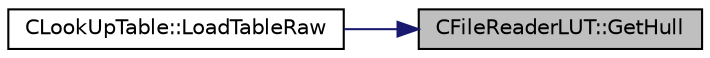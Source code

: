 digraph "CFileReaderLUT::GetHull"
{
 // LATEX_PDF_SIZE
  edge [fontname="Helvetica",fontsize="10",labelfontname="Helvetica",labelfontsize="10"];
  node [fontname="Helvetica",fontsize="10",shape=record];
  rankdir="RL";
  Node1 [label="CFileReaderLUT::GetHull",height=0.2,width=0.4,color="black", fillcolor="grey75", style="filled", fontcolor="black",tooltip=" "];
  Node1 -> Node2 [dir="back",color="midnightblue",fontsize="10",style="solid",fontname="Helvetica"];
  Node2 [label="CLookUpTable::LoadTableRaw",height=0.2,width=0.4,color="black", fillcolor="white", style="filled",URL="$classCLookUpTable.html#ad11271c57df5e41f5665c181144a2b31",tooltip="read the lookup table from file and store the data."];
}

